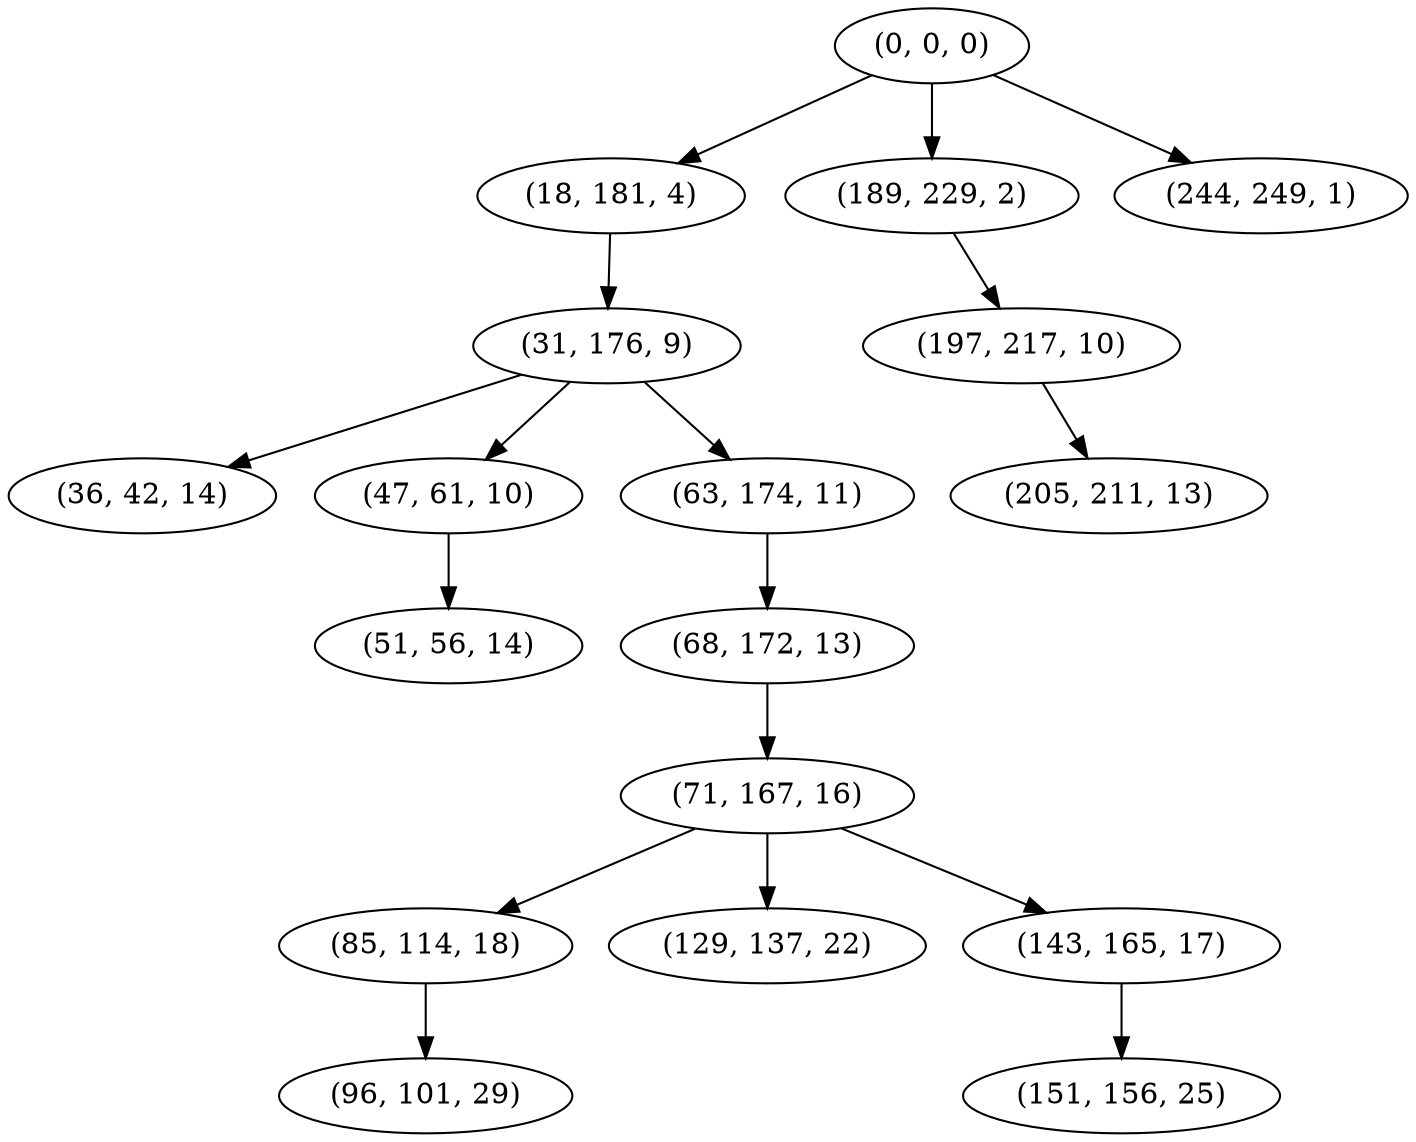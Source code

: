 digraph tree {
    "(0, 0, 0)";
    "(18, 181, 4)";
    "(31, 176, 9)";
    "(36, 42, 14)";
    "(47, 61, 10)";
    "(51, 56, 14)";
    "(63, 174, 11)";
    "(68, 172, 13)";
    "(71, 167, 16)";
    "(85, 114, 18)";
    "(96, 101, 29)";
    "(129, 137, 22)";
    "(143, 165, 17)";
    "(151, 156, 25)";
    "(189, 229, 2)";
    "(197, 217, 10)";
    "(205, 211, 13)";
    "(244, 249, 1)";
    "(0, 0, 0)" -> "(18, 181, 4)";
    "(0, 0, 0)" -> "(189, 229, 2)";
    "(0, 0, 0)" -> "(244, 249, 1)";
    "(18, 181, 4)" -> "(31, 176, 9)";
    "(31, 176, 9)" -> "(36, 42, 14)";
    "(31, 176, 9)" -> "(47, 61, 10)";
    "(31, 176, 9)" -> "(63, 174, 11)";
    "(47, 61, 10)" -> "(51, 56, 14)";
    "(63, 174, 11)" -> "(68, 172, 13)";
    "(68, 172, 13)" -> "(71, 167, 16)";
    "(71, 167, 16)" -> "(85, 114, 18)";
    "(71, 167, 16)" -> "(129, 137, 22)";
    "(71, 167, 16)" -> "(143, 165, 17)";
    "(85, 114, 18)" -> "(96, 101, 29)";
    "(143, 165, 17)" -> "(151, 156, 25)";
    "(189, 229, 2)" -> "(197, 217, 10)";
    "(197, 217, 10)" -> "(205, 211, 13)";
}

